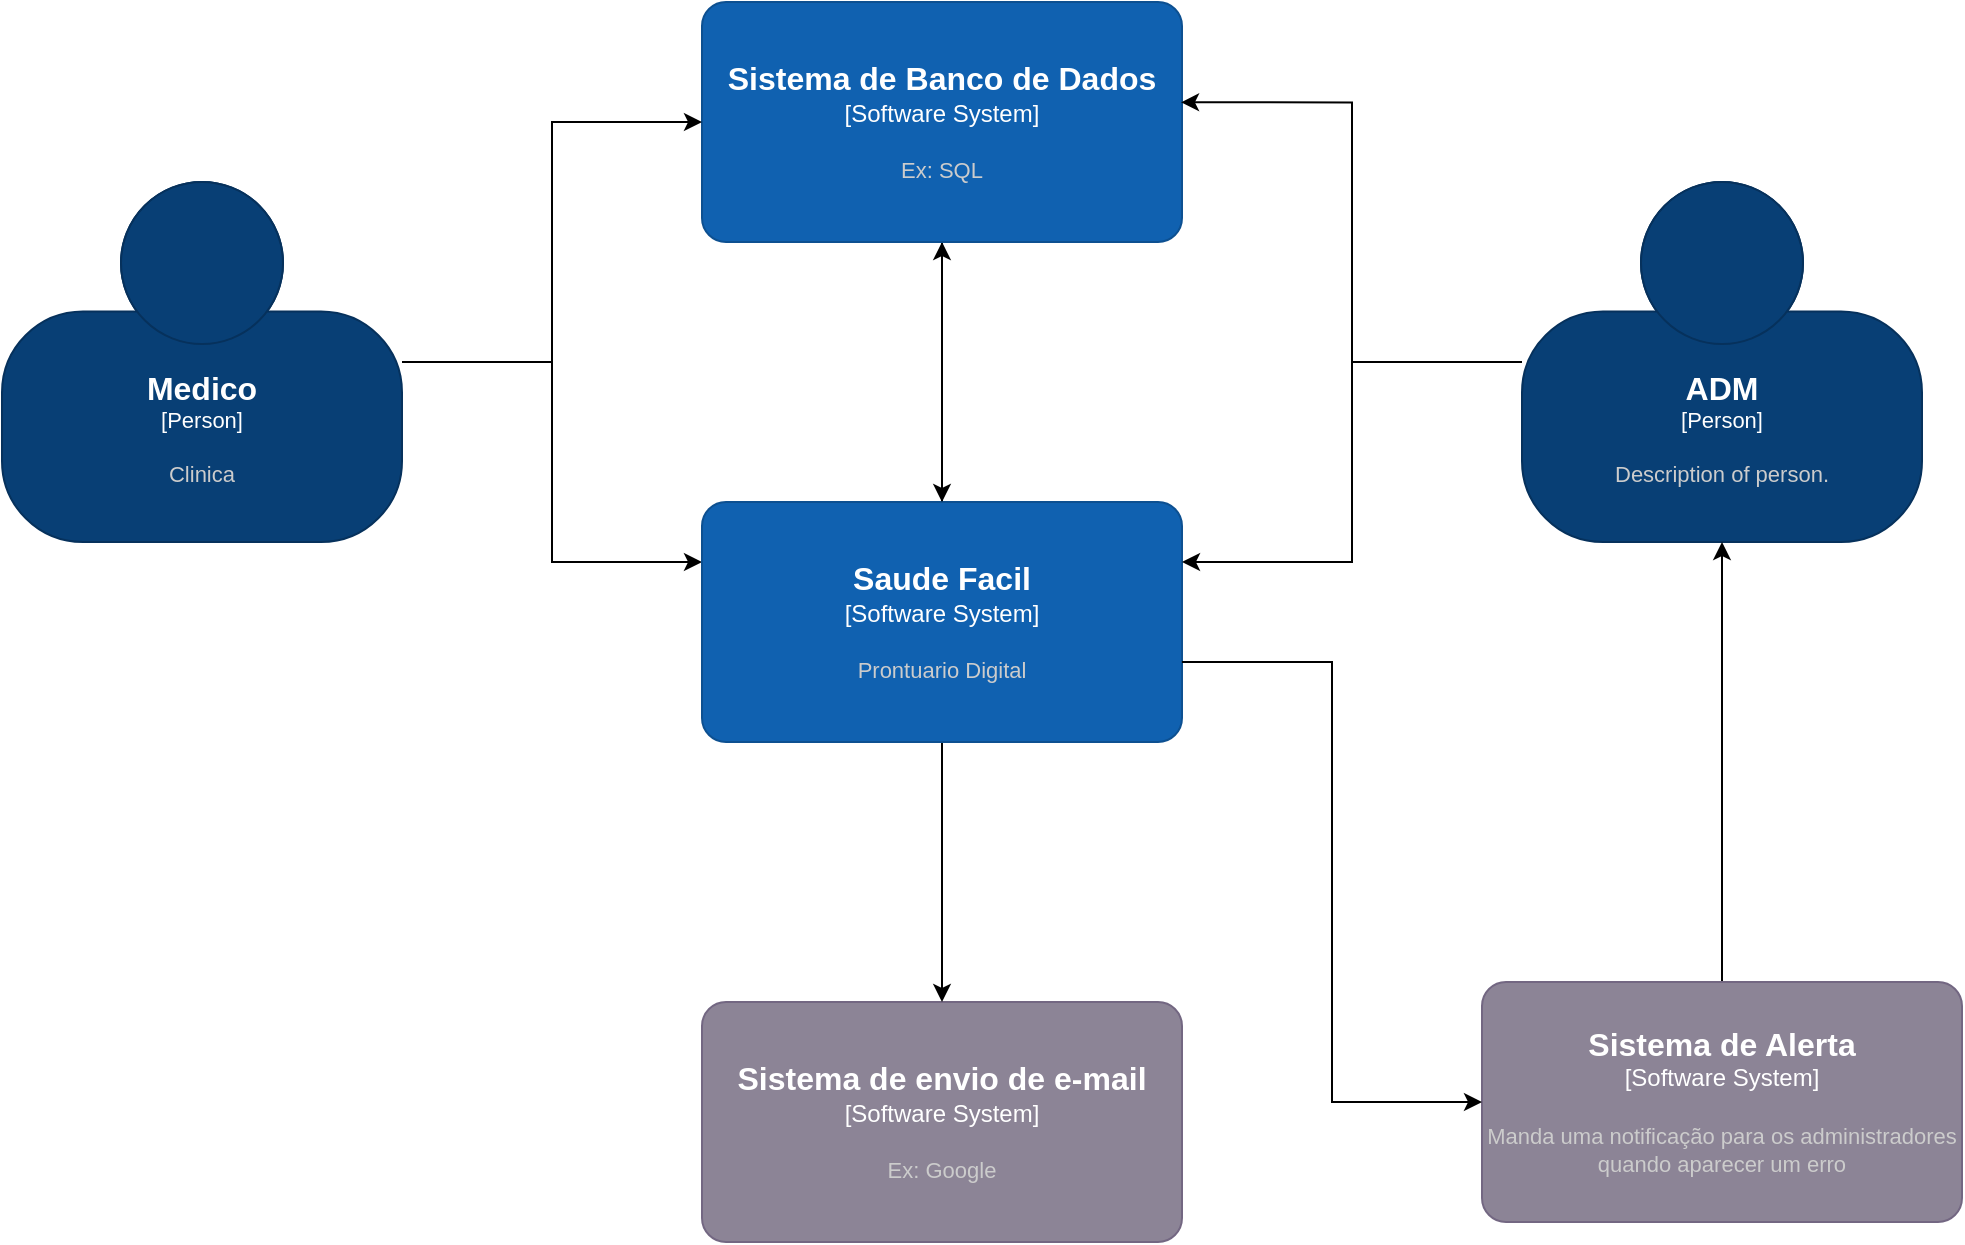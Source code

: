 <mxfile version="24.0.2" type="github">
  <diagram name="Página-1" id="Q2ozTcVwoADJJKUGsbL5">
    <mxGraphModel dx="2138" dy="1875" grid="1" gridSize="10" guides="1" tooltips="1" connect="1" arrows="1" fold="1" page="1" pageScale="1" pageWidth="827" pageHeight="1169" math="0" shadow="0">
      <root>
        <mxCell id="0" />
        <mxCell id="1" parent="0" />
        <object placeholders="1" c4Name="Sistema de envio de e-mail" c4Type="Software System" c4Description="Ex: Google" label="&lt;font style=&quot;font-size: 16px&quot;&gt;&lt;b&gt;%c4Name%&lt;/b&gt;&lt;/font&gt;&lt;div&gt;[%c4Type%]&lt;/div&gt;&lt;br&gt;&lt;div&gt;&lt;font style=&quot;font-size: 11px&quot;&gt;&lt;font color=&quot;#cccccc&quot;&gt;%c4Description%&lt;/font&gt;&lt;/div&gt;" id="2KBJgyO3mOhLNZn7cUtl-2">
          <mxCell style="rounded=1;whiteSpace=wrap;html=1;labelBackgroundColor=none;fillColor=#8C8496;fontColor=#ffffff;align=center;arcSize=10;strokeColor=#736782;metaEdit=1;resizable=0;points=[[0.25,0,0],[0.5,0,0],[0.75,0,0],[1,0.25,0],[1,0.5,0],[1,0.75,0],[0.75,1,0],[0.5,1,0],[0.25,1,0],[0,0.75,0],[0,0.5,0],[0,0.25,0]];" parent="1" vertex="1">
            <mxGeometry x="-210" y="60" width="240" height="120" as="geometry" />
          </mxCell>
        </object>
        <mxCell id="uSQj5hFyWWffI1AD_4QT-6" style="edgeStyle=orthogonalEdgeStyle;rounded=0;orthogonalLoop=1;jettySize=auto;html=1;" edge="1" parent="1" source="2KBJgyO3mOhLNZn7cUtl-3" target="2KBJgyO3mOhLNZn7cUtl-4">
          <mxGeometry relative="1" as="geometry">
            <Array as="points">
              <mxPoint x="-285" y="-260" />
              <mxPoint x="-285" y="-160" />
            </Array>
          </mxGeometry>
        </mxCell>
        <object placeholders="1" c4Name="Medico" c4Type="Person" c4Description="Clinica" label="&lt;font style=&quot;font-size: 16px&quot;&gt;&lt;b&gt;%c4Name%&lt;/b&gt;&lt;/font&gt;&lt;div&gt;[%c4Type%]&lt;/div&gt;&lt;br&gt;&lt;div&gt;&lt;font style=&quot;font-size: 11px&quot;&gt;&lt;font color=&quot;#cccccc&quot;&gt;%c4Description%&lt;/font&gt;&lt;/div&gt;" id="2KBJgyO3mOhLNZn7cUtl-3">
          <mxCell style="html=1;fontSize=11;dashed=0;whiteSpace=wrap;fillColor=#083F75;strokeColor=#06315C;fontColor=#ffffff;shape=mxgraph.c4.person2;align=center;metaEdit=1;points=[[0.5,0,0],[1,0.5,0],[1,0.75,0],[0.75,1,0],[0.5,1,0],[0.25,1,0],[0,0.75,0],[0,0.5,0]];resizable=0;" parent="1" vertex="1">
            <mxGeometry x="-560" y="-350" width="200" height="180" as="geometry" />
          </mxCell>
        </object>
        <mxCell id="uSQj5hFyWWffI1AD_4QT-8" style="edgeStyle=orthogonalEdgeStyle;rounded=0;orthogonalLoop=1;jettySize=auto;html=1;" edge="1" parent="1" source="2KBJgyO3mOhLNZn7cUtl-4" target="2KBJgyO3mOhLNZn7cUtl-2">
          <mxGeometry relative="1" as="geometry" />
        </mxCell>
        <mxCell id="uSQj5hFyWWffI1AD_4QT-14" style="edgeStyle=orthogonalEdgeStyle;rounded=0;orthogonalLoop=1;jettySize=auto;html=1;" edge="1" parent="1" source="2KBJgyO3mOhLNZn7cUtl-4" target="uSQj5hFyWWffI1AD_4QT-9">
          <mxGeometry relative="1" as="geometry">
            <Array as="points">
              <mxPoint x="-90" y="-220" />
              <mxPoint x="-90" y="-220" />
            </Array>
          </mxGeometry>
        </mxCell>
        <object placeholders="1" c4Name="Saude Facil" c4Type="Software System" c4Description="Prontuario Digital" label="&lt;font style=&quot;font-size: 16px&quot;&gt;&lt;b&gt;%c4Name%&lt;/b&gt;&lt;/font&gt;&lt;div&gt;[%c4Type%]&lt;/div&gt;&lt;br&gt;&lt;div&gt;&lt;font style=&quot;font-size: 11px&quot;&gt;&lt;font color=&quot;#cccccc&quot;&gt;%c4Description%&lt;/font&gt;&lt;/div&gt;" id="2KBJgyO3mOhLNZn7cUtl-4">
          <mxCell style="rounded=1;whiteSpace=wrap;html=1;labelBackgroundColor=none;fillColor=#1061B0;fontColor=#ffffff;align=center;arcSize=10;strokeColor=#0D5091;metaEdit=1;resizable=0;points=[[0.25,0,0],[0.5,0,0],[0.75,0,0],[1,0.25,0],[1,0.5,0],[1,0.75,0],[0.75,1,0],[0.5,1,0],[0.25,1,0],[0,0.75,0],[0,0.5,0],[0,0.25,0]];" parent="1" vertex="1">
            <mxGeometry x="-210" y="-190" width="240" height="120" as="geometry" />
          </mxCell>
        </object>
        <mxCell id="uSQj5hFyWWffI1AD_4QT-7" style="edgeStyle=orthogonalEdgeStyle;rounded=0;orthogonalLoop=1;jettySize=auto;html=1;" edge="1" parent="1" source="uSQj5hFyWWffI1AD_4QT-4" target="2KBJgyO3mOhLNZn7cUtl-4">
          <mxGeometry relative="1" as="geometry">
            <Array as="points">
              <mxPoint x="115" y="-260" />
              <mxPoint x="115" y="-160" />
            </Array>
          </mxGeometry>
        </mxCell>
        <object placeholders="1" c4Name="ADM" c4Type="Person" c4Description="Description of person." label="&lt;font style=&quot;font-size: 16px&quot;&gt;&lt;b&gt;%c4Name%&lt;/b&gt;&lt;/font&gt;&lt;div&gt;[%c4Type%]&lt;/div&gt;&lt;br&gt;&lt;div&gt;&lt;font style=&quot;font-size: 11px&quot;&gt;&lt;font color=&quot;#cccccc&quot;&gt;%c4Description%&lt;/font&gt;&lt;/div&gt;" id="uSQj5hFyWWffI1AD_4QT-4">
          <mxCell style="html=1;fontSize=11;dashed=0;whiteSpace=wrap;fillColor=#083F75;strokeColor=#06315C;fontColor=#ffffff;shape=mxgraph.c4.person2;align=center;metaEdit=1;points=[[0.5,0,0],[1,0.5,0],[1,0.75,0],[0.75,1,0],[0.5,1,0],[0.25,1,0],[0,0.75,0],[0,0.5,0]];resizable=0;" vertex="1" parent="1">
            <mxGeometry x="200" y="-350" width="200" height="180" as="geometry" />
          </mxCell>
        </object>
        <mxCell id="uSQj5hFyWWffI1AD_4QT-16" style="edgeStyle=orthogonalEdgeStyle;rounded=0;orthogonalLoop=1;jettySize=auto;html=1;" edge="1" parent="1" source="uSQj5hFyWWffI1AD_4QT-9" target="2KBJgyO3mOhLNZn7cUtl-4">
          <mxGeometry relative="1" as="geometry" />
        </mxCell>
        <object placeholders="1" c4Name="Sistema de Banco de Dados" c4Type="Software System" c4Description="Ex: SQL" label="&lt;font style=&quot;font-size: 16px&quot;&gt;&lt;b&gt;%c4Name%&lt;/b&gt;&lt;/font&gt;&lt;div&gt;[%c4Type%]&lt;/div&gt;&lt;br&gt;&lt;div&gt;&lt;font style=&quot;font-size: 11px&quot;&gt;&lt;font color=&quot;#cccccc&quot;&gt;%c4Description%&lt;/font&gt;&lt;/div&gt;" id="uSQj5hFyWWffI1AD_4QT-9">
          <mxCell style="rounded=1;whiteSpace=wrap;html=1;labelBackgroundColor=none;fillColor=#1061B0;fontColor=#ffffff;align=center;arcSize=10;strokeColor=#0D5091;metaEdit=1;resizable=0;points=[[0.25,0,0],[0.5,0,0],[0.75,0,0],[1,0.25,0],[1,0.5,0],[1,0.75,0],[0.75,1,0],[0.5,1,0],[0.25,1,0],[0,0.75,0],[0,0.5,0],[0,0.25,0]];" vertex="1" parent="1">
            <mxGeometry x="-210" y="-440" width="240" height="120" as="geometry" />
          </mxCell>
        </object>
        <mxCell id="uSQj5hFyWWffI1AD_4QT-17" style="edgeStyle=orthogonalEdgeStyle;rounded=0;orthogonalLoop=1;jettySize=auto;html=1;entryX=0;entryY=0.5;entryDx=0;entryDy=0;entryPerimeter=0;" edge="1" parent="1" source="2KBJgyO3mOhLNZn7cUtl-3" target="uSQj5hFyWWffI1AD_4QT-9">
          <mxGeometry relative="1" as="geometry" />
        </mxCell>
        <mxCell id="uSQj5hFyWWffI1AD_4QT-18" style="edgeStyle=orthogonalEdgeStyle;rounded=0;orthogonalLoop=1;jettySize=auto;html=1;entryX=0.998;entryY=0.418;entryDx=0;entryDy=0;entryPerimeter=0;" edge="1" parent="1" source="uSQj5hFyWWffI1AD_4QT-4" target="uSQj5hFyWWffI1AD_4QT-9">
          <mxGeometry relative="1" as="geometry" />
        </mxCell>
        <mxCell id="uSQj5hFyWWffI1AD_4QT-20" style="edgeStyle=orthogonalEdgeStyle;rounded=0;orthogonalLoop=1;jettySize=auto;html=1;" edge="1" parent="1" source="uSQj5hFyWWffI1AD_4QT-19" target="uSQj5hFyWWffI1AD_4QT-4">
          <mxGeometry relative="1" as="geometry" />
        </mxCell>
        <object placeholders="1" c4Name="Sistema de Alerta" c4Type="Software System" c4Description="Manda uma notificação para os administradores quando aparecer um erro" label="&lt;font style=&quot;font-size: 16px&quot;&gt;&lt;b&gt;%c4Name%&lt;/b&gt;&lt;/font&gt;&lt;div&gt;[%c4Type%]&lt;/div&gt;&lt;br&gt;&lt;div&gt;&lt;font style=&quot;font-size: 11px&quot;&gt;&lt;font color=&quot;#cccccc&quot;&gt;%c4Description%&lt;/font&gt;&lt;/div&gt;" id="uSQj5hFyWWffI1AD_4QT-19">
          <mxCell style="rounded=1;whiteSpace=wrap;html=1;labelBackgroundColor=none;fillColor=#8C8496;fontColor=#ffffff;align=center;arcSize=10;strokeColor=#736782;metaEdit=1;resizable=0;points=[[0.25,0,0],[0.5,0,0],[0.75,0,0],[1,0.25,0],[1,0.5,0],[1,0.75,0],[0.75,1,0],[0.5,1,0],[0.25,1,0],[0,0.75,0],[0,0.5,0],[0,0.25,0]];" vertex="1" parent="1">
            <mxGeometry x="180" y="50" width="240" height="120" as="geometry" />
          </mxCell>
        </object>
        <mxCell id="uSQj5hFyWWffI1AD_4QT-22" style="edgeStyle=orthogonalEdgeStyle;rounded=0;orthogonalLoop=1;jettySize=auto;html=1;entryX=0;entryY=0.5;entryDx=0;entryDy=0;entryPerimeter=0;" edge="1" parent="1" source="2KBJgyO3mOhLNZn7cUtl-4" target="uSQj5hFyWWffI1AD_4QT-19">
          <mxGeometry relative="1" as="geometry">
            <Array as="points">
              <mxPoint x="105" y="-110" />
              <mxPoint x="105" y="110" />
            </Array>
          </mxGeometry>
        </mxCell>
      </root>
    </mxGraphModel>
  </diagram>
</mxfile>
